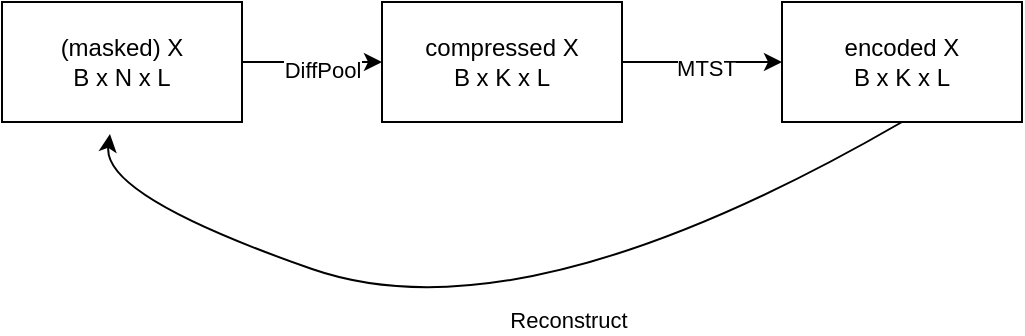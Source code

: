 <mxfile version="22.1.17" type="device">
  <diagram name="Page-1" id="EULbe_V72qm4HzwcgY3U">
    <mxGraphModel dx="1173" dy="804" grid="1" gridSize="10" guides="1" tooltips="1" connect="1" arrows="1" fold="1" page="1" pageScale="1" pageWidth="827" pageHeight="1169" math="0" shadow="0">
      <root>
        <mxCell id="0" />
        <mxCell id="1" parent="0" />
        <mxCell id="ulpVa7H4OPSlxY16S8M1-1" value="(masked) X&lt;br&gt;B x N x L" style="rounded=0;whiteSpace=wrap;html=1;" parent="1" vertex="1">
          <mxGeometry x="340" y="380" width="120" height="60" as="geometry" />
        </mxCell>
        <mxCell id="ulpVa7H4OPSlxY16S8M1-2" value="compressed X&lt;br&gt;B x K x L" style="rounded=0;whiteSpace=wrap;html=1;" parent="1" vertex="1">
          <mxGeometry x="530" y="380" width="120" height="60" as="geometry" />
        </mxCell>
        <mxCell id="ulpVa7H4OPSlxY16S8M1-3" value="" style="endArrow=classic;html=1;rounded=0;exitX=1;exitY=0.5;exitDx=0;exitDy=0;" parent="1" source="ulpVa7H4OPSlxY16S8M1-1" target="ulpVa7H4OPSlxY16S8M1-2" edge="1">
          <mxGeometry width="50" height="50" relative="1" as="geometry">
            <mxPoint x="390" y="440" as="sourcePoint" />
            <mxPoint x="440" y="390" as="targetPoint" />
          </mxGeometry>
        </mxCell>
        <mxCell id="ulpVa7H4OPSlxY16S8M1-4" value="DiffPool" style="edgeLabel;html=1;align=center;verticalAlign=middle;resizable=0;points=[];" parent="ulpVa7H4OPSlxY16S8M1-3" vertex="1" connectable="0">
          <mxGeometry x="0.133" y="-4" relative="1" as="geometry">
            <mxPoint as="offset" />
          </mxGeometry>
        </mxCell>
        <mxCell id="ulpVa7H4OPSlxY16S8M1-5" value="encoded X&lt;br&gt;B x K x L" style="rounded=0;whiteSpace=wrap;html=1;" parent="1" vertex="1">
          <mxGeometry x="730" y="380" width="120" height="60" as="geometry" />
        </mxCell>
        <mxCell id="ulpVa7H4OPSlxY16S8M1-6" value="" style="endArrow=classic;html=1;rounded=0;exitX=1;exitY=0.5;exitDx=0;exitDy=0;" parent="1" source="ulpVa7H4OPSlxY16S8M1-2" target="ulpVa7H4OPSlxY16S8M1-5" edge="1">
          <mxGeometry width="50" height="50" relative="1" as="geometry">
            <mxPoint x="390" y="440" as="sourcePoint" />
            <mxPoint x="440" y="390" as="targetPoint" />
          </mxGeometry>
        </mxCell>
        <mxCell id="ulpVa7H4OPSlxY16S8M1-7" value="MTST" style="edgeLabel;html=1;align=center;verticalAlign=middle;resizable=0;points=[];" parent="ulpVa7H4OPSlxY16S8M1-6" vertex="1" connectable="0">
          <mxGeometry x="0.05" y="-3" relative="1" as="geometry">
            <mxPoint as="offset" />
          </mxGeometry>
        </mxCell>
        <mxCell id="ulpVa7H4OPSlxY16S8M1-9" value="" style="curved=1;endArrow=classic;html=1;rounded=0;exitX=0.5;exitY=1;exitDx=0;exitDy=0;entryX=0.45;entryY=1.1;entryDx=0;entryDy=0;entryPerimeter=0;" parent="1" source="ulpVa7H4OPSlxY16S8M1-5" target="ulpVa7H4OPSlxY16S8M1-1" edge="1">
          <mxGeometry width="50" height="50" relative="1" as="geometry">
            <mxPoint x="390" y="527" as="sourcePoint" />
            <mxPoint x="440" y="477" as="targetPoint" />
            <Array as="points">
              <mxPoint x="600" y="550" />
              <mxPoint x="390" y="477" />
            </Array>
          </mxGeometry>
        </mxCell>
        <mxCell id="ulpVa7H4OPSlxY16S8M1-10" value="Reconstruct" style="edgeLabel;html=1;align=center;verticalAlign=middle;resizable=0;points=[];" parent="ulpVa7H4OPSlxY16S8M1-9" vertex="1" connectable="0">
          <mxGeometry x="-0.18" y="2" relative="1" as="geometry">
            <mxPoint as="offset" />
          </mxGeometry>
        </mxCell>
      </root>
    </mxGraphModel>
  </diagram>
</mxfile>

